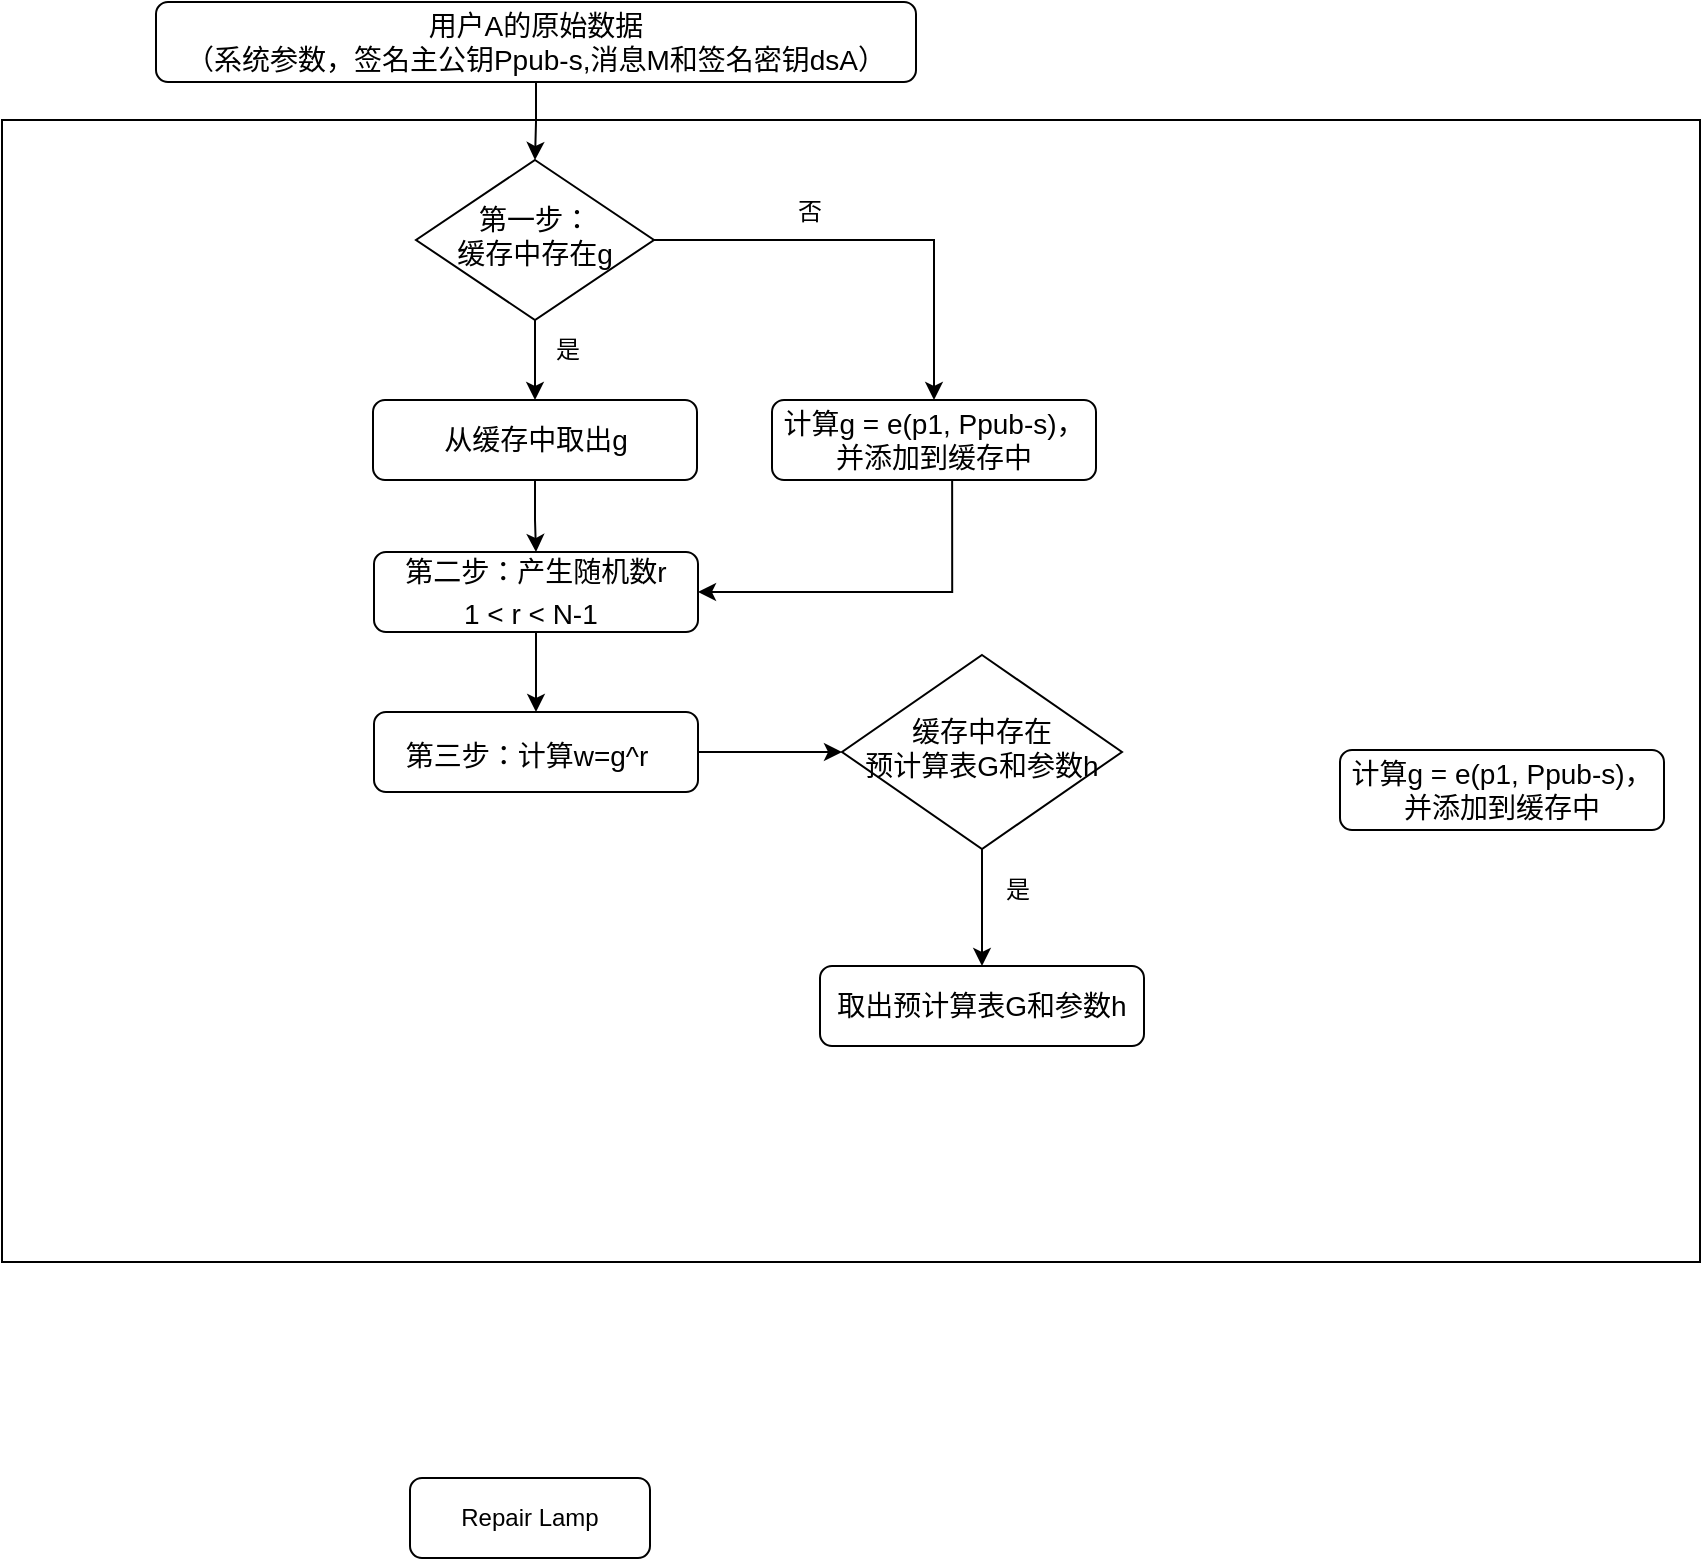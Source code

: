 <mxfile version="22.0.8" type="github">
  <diagram id="C5RBs43oDa-KdzZeNtuy" name="Page-1">
    <mxGraphModel dx="1335" dy="720" grid="0" gridSize="10" guides="0" tooltips="0" connect="1" arrows="1" fold="1" page="0" pageScale="1" pageWidth="827" pageHeight="1169" math="0" shadow="0">
      <root>
        <mxCell id="WIyWlLk6GJQsqaUBKTNV-0" />
        <mxCell id="WIyWlLk6GJQsqaUBKTNV-1" parent="WIyWlLk6GJQsqaUBKTNV-0" />
        <mxCell id="UnWxMwFsj6IBDbRs2oec-0" value="" style="rounded=0;whiteSpace=wrap;html=1;" vertex="1" parent="WIyWlLk6GJQsqaUBKTNV-1">
          <mxGeometry x="181" y="158" width="849" height="571" as="geometry" />
        </mxCell>
        <mxCell id="UnWxMwFsj6IBDbRs2oec-5" style="edgeStyle=orthogonalEdgeStyle;rounded=0;orthogonalLoop=1;jettySize=auto;html=1;entryX=0.5;entryY=0;entryDx=0;entryDy=0;" edge="1" parent="WIyWlLk6GJQsqaUBKTNV-1" source="WIyWlLk6GJQsqaUBKTNV-3" target="WIyWlLk6GJQsqaUBKTNV-6">
          <mxGeometry relative="1" as="geometry" />
        </mxCell>
        <mxCell id="WIyWlLk6GJQsqaUBKTNV-3" value="&lt;font style=&quot;font-size: 14px;&quot;&gt;用户A的原始数据&lt;br&gt;（系统参数，签名主公钥Ppub-s,消息M和签名密钥dsA）&lt;/font&gt;" style="rounded=1;whiteSpace=wrap;html=1;fontSize=12;glass=0;strokeWidth=1;shadow=0;" parent="WIyWlLk6GJQsqaUBKTNV-1" vertex="1">
          <mxGeometry x="258" y="99" width="380" height="40" as="geometry" />
        </mxCell>
        <mxCell id="UnWxMwFsj6IBDbRs2oec-8" style="edgeStyle=orthogonalEdgeStyle;rounded=0;orthogonalLoop=1;jettySize=auto;html=1;entryX=0.5;entryY=0;entryDx=0;entryDy=0;" edge="1" parent="WIyWlLk6GJQsqaUBKTNV-1" source="WIyWlLk6GJQsqaUBKTNV-6" target="UnWxMwFsj6IBDbRs2oec-2">
          <mxGeometry relative="1" as="geometry" />
        </mxCell>
        <mxCell id="WIyWlLk6GJQsqaUBKTNV-6" value="&lt;font style=&quot;font-size: 14px;&quot;&gt;第一步：&lt;br&gt;缓存中存在g&lt;/font&gt;" style="rhombus;whiteSpace=wrap;html=1;shadow=0;fontFamily=Helvetica;fontSize=12;align=center;strokeWidth=1;spacing=6;spacingTop=-4;" parent="WIyWlLk6GJQsqaUBKTNV-1" vertex="1">
          <mxGeometry x="388" y="178" width="119" height="80" as="geometry" />
        </mxCell>
        <mxCell id="UnWxMwFsj6IBDbRs2oec-11" style="edgeStyle=orthogonalEdgeStyle;rounded=0;orthogonalLoop=1;jettySize=auto;html=1;entryX=1;entryY=0.5;entryDx=0;entryDy=0;exitX=0.556;exitY=0.978;exitDx=0;exitDy=0;exitPerimeter=0;" edge="1" parent="WIyWlLk6GJQsqaUBKTNV-1" source="WIyWlLk6GJQsqaUBKTNV-7" target="UnWxMwFsj6IBDbRs2oec-3">
          <mxGeometry relative="1" as="geometry" />
        </mxCell>
        <mxCell id="WIyWlLk6GJQsqaUBKTNV-7" value="&lt;font style=&quot;font-size: 14px;&quot;&gt;计算g = e(p1, Ppub-s)，并添加到缓存中&lt;/font&gt;" style="rounded=1;whiteSpace=wrap;html=1;fontSize=12;glass=0;strokeWidth=1;shadow=0;" parent="WIyWlLk6GJQsqaUBKTNV-1" vertex="1">
          <mxGeometry x="566" y="298" width="162" height="40" as="geometry" />
        </mxCell>
        <mxCell id="WIyWlLk6GJQsqaUBKTNV-11" value="Repair Lamp" style="rounded=1;whiteSpace=wrap;html=1;fontSize=12;glass=0;strokeWidth=1;shadow=0;" parent="WIyWlLk6GJQsqaUBKTNV-1" vertex="1">
          <mxGeometry x="385" y="837" width="120" height="40" as="geometry" />
        </mxCell>
        <mxCell id="UnWxMwFsj6IBDbRs2oec-4" style="edgeStyle=orthogonalEdgeStyle;rounded=0;orthogonalLoop=1;jettySize=auto;html=1;entryX=0.5;entryY=0;entryDx=0;entryDy=0;" edge="1" parent="WIyWlLk6GJQsqaUBKTNV-1" source="UnWxMwFsj6IBDbRs2oec-2" target="UnWxMwFsj6IBDbRs2oec-3">
          <mxGeometry relative="1" as="geometry" />
        </mxCell>
        <mxCell id="UnWxMwFsj6IBDbRs2oec-2" value="&lt;font style=&quot;font-size: 14px;&quot;&gt;从缓存中取出g&lt;/font&gt;" style="rounded=1;whiteSpace=wrap;html=1;fontSize=12;glass=0;strokeWidth=1;shadow=0;" vertex="1" parent="WIyWlLk6GJQsqaUBKTNV-1">
          <mxGeometry x="366.5" y="298" width="162" height="40" as="geometry" />
        </mxCell>
        <mxCell id="UnWxMwFsj6IBDbRs2oec-13" value="" style="edgeStyle=orthogonalEdgeStyle;rounded=0;orthogonalLoop=1;jettySize=auto;html=1;" edge="1" parent="WIyWlLk6GJQsqaUBKTNV-1" source="UnWxMwFsj6IBDbRs2oec-3" target="UnWxMwFsj6IBDbRs2oec-12">
          <mxGeometry relative="1" as="geometry" />
        </mxCell>
        <mxCell id="UnWxMwFsj6IBDbRs2oec-3" value="&lt;font style=&quot;font-size: 14px;&quot;&gt;第二步：产生随机数r&lt;br&gt;&amp;nbsp;1 &amp;lt; r &amp;lt; N-1&lt;img src=&quot;file:///C:/Users/22357/AppData/Local/Temp/msohtmlclip1/01/clip_image002.gif&quot; height=&quot;17&quot; width=&quot;9&quot;&gt;&lt;/font&gt;" style="rounded=1;whiteSpace=wrap;html=1;fontSize=12;glass=0;strokeWidth=1;shadow=0;" vertex="1" parent="WIyWlLk6GJQsqaUBKTNV-1">
          <mxGeometry x="367" y="374" width="162" height="40" as="geometry" />
        </mxCell>
        <mxCell id="UnWxMwFsj6IBDbRs2oec-10" value="是" style="text;html=1;strokeColor=none;fillColor=none;align=center;verticalAlign=middle;whiteSpace=wrap;rounded=0;" vertex="1" parent="WIyWlLk6GJQsqaUBKTNV-1">
          <mxGeometry x="434" y="258" width="60" height="30" as="geometry" />
        </mxCell>
        <mxCell id="UnWxMwFsj6IBDbRs2oec-15" style="edgeStyle=orthogonalEdgeStyle;rounded=0;orthogonalLoop=1;jettySize=auto;html=1;entryX=0;entryY=0.5;entryDx=0;entryDy=0;" edge="1" parent="WIyWlLk6GJQsqaUBKTNV-1" source="UnWxMwFsj6IBDbRs2oec-12" target="UnWxMwFsj6IBDbRs2oec-14">
          <mxGeometry relative="1" as="geometry" />
        </mxCell>
        <mxCell id="UnWxMwFsj6IBDbRs2oec-12" value="&lt;font style=&quot;font-size: 14px;&quot;&gt;第三步：计算w=g^r&lt;img src=&quot;file:///C:/Users/22357/AppData/Local/Temp/msohtmlclip1/01/clip_image002.gif&quot; height=&quot;17&quot; width=&quot;9&quot;&gt;&lt;/font&gt;" style="rounded=1;whiteSpace=wrap;html=1;fontSize=12;glass=0;strokeWidth=1;shadow=0;" vertex="1" parent="WIyWlLk6GJQsqaUBKTNV-1">
          <mxGeometry x="367" y="454" width="162" height="40" as="geometry" />
        </mxCell>
        <mxCell id="UnWxMwFsj6IBDbRs2oec-19" value="" style="edgeStyle=orthogonalEdgeStyle;rounded=0;orthogonalLoop=1;jettySize=auto;html=1;" edge="1" parent="WIyWlLk6GJQsqaUBKTNV-1" source="UnWxMwFsj6IBDbRs2oec-14" target="UnWxMwFsj6IBDbRs2oec-18">
          <mxGeometry relative="1" as="geometry" />
        </mxCell>
        <mxCell id="UnWxMwFsj6IBDbRs2oec-14" value="&lt;span style=&quot;font-size: 14px;&quot;&gt;缓存中存在&lt;br&gt;预计算表G和参数h&lt;/span&gt;" style="rhombus;whiteSpace=wrap;html=1;shadow=0;fontFamily=Helvetica;fontSize=12;align=center;strokeWidth=1;spacing=6;spacingTop=-4;" vertex="1" parent="WIyWlLk6GJQsqaUBKTNV-1">
          <mxGeometry x="601" y="425.5" width="140" height="97" as="geometry" />
        </mxCell>
        <mxCell id="UnWxMwFsj6IBDbRs2oec-18" value="&lt;span style=&quot;font-size: 14px;&quot;&gt;取出预计算表G和参数h&lt;/span&gt;" style="rounded=1;whiteSpace=wrap;html=1;fontSize=12;glass=0;strokeWidth=1;shadow=0;" vertex="1" parent="WIyWlLk6GJQsqaUBKTNV-1">
          <mxGeometry x="590" y="581" width="162" height="40" as="geometry" />
        </mxCell>
        <mxCell id="UnWxMwFsj6IBDbRs2oec-20" value="是" style="text;html=1;strokeColor=none;fillColor=none;align=center;verticalAlign=middle;whiteSpace=wrap;rounded=0;" vertex="1" parent="WIyWlLk6GJQsqaUBKTNV-1">
          <mxGeometry x="659" y="528" width="60" height="30" as="geometry" />
        </mxCell>
        <mxCell id="UnWxMwFsj6IBDbRs2oec-21" value="&lt;font style=&quot;font-size: 14px;&quot;&gt;计算g = e(p1, Ppub-s)，并添加到缓存中&lt;/font&gt;" style="rounded=1;whiteSpace=wrap;html=1;fontSize=12;glass=0;strokeWidth=1;shadow=0;" vertex="1" parent="WIyWlLk6GJQsqaUBKTNV-1">
          <mxGeometry x="850" y="473" width="162" height="40" as="geometry" />
        </mxCell>
        <mxCell id="UnWxMwFsj6IBDbRs2oec-22" style="edgeStyle=orthogonalEdgeStyle;rounded=0;orthogonalLoop=1;jettySize=auto;html=1;entryX=0.5;entryY=0;entryDx=0;entryDy=0;" edge="1" parent="WIyWlLk6GJQsqaUBKTNV-1" source="WIyWlLk6GJQsqaUBKTNV-6" target="WIyWlLk6GJQsqaUBKTNV-7">
          <mxGeometry relative="1" as="geometry" />
        </mxCell>
        <mxCell id="UnWxMwFsj6IBDbRs2oec-23" value="否" style="text;html=1;strokeColor=none;fillColor=none;align=center;verticalAlign=middle;whiteSpace=wrap;rounded=0;" vertex="1" parent="WIyWlLk6GJQsqaUBKTNV-1">
          <mxGeometry x="555" y="189" width="60" height="30" as="geometry" />
        </mxCell>
      </root>
    </mxGraphModel>
  </diagram>
</mxfile>
